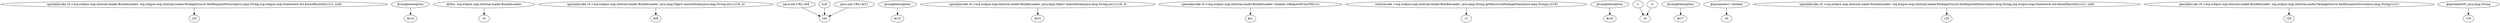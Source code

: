 digraph g {
0[label="specialinvoke r0.<org.eclipse.osgi.internal.loader.BundleLoader: org.eclipse.osgi.internal.loader.PackageSource findRequiredSource(java.lang.String,org.eclipse.osgi.framework.util.KeyedHashSet)>(r1, null)"]
1[label="r23"]
0->1[label=""]
2[label="@caughtexception"]
3[label="$r14"]
2->3[label=""]
4[label="@this: org.eclipse.osgi.internal.loader.BundleLoader"]
5[label="r0"]
4->5[label=""]
6[label="specialinvoke r0.<org.eclipse.osgi.internal.loader.BundleLoader: java.lang.Object searchHooks(java.lang.String,int)>(r18, 4)"]
7[label="$r8"]
6->7[label=""]
8[label="(java.net.URL) $r8"]
9[label="r20"]
8->9[label=""]
10[label="@caughtexception"]
11[label="$r15"]
10->11[label=""]
12[label="specialinvoke r0.<org.eclipse.osgi.internal.loader.BundleLoader: java.lang.Object searchHooks(java.lang.String,int)>(r18, 3)"]
13[label="$r21"]
12->13[label=""]
14[label="specialinvoke r0.<org.eclipse.osgi.internal.loader.BundleLoader: boolean isRequestFromVM()>()"]
15[label="$z1"]
14->15[label=""]
16[label="staticinvoke <org.eclipse.osgi.internal.loader.BundleLoader: java.lang.String getResourcePackageName(java.lang.String)>(r18)"]
17[label="r1"]
16->17[label=""]
18[label="@caughtexception"]
19[label="$r16"]
18->19[label=""]
20[label="1"]
21[label="z5"]
20->21[label=""]
22[label="@caughtexception"]
23[label="$r17"]
22->23[label=""]
24[label="@parameter1: boolean"]
25[label="z0"]
24->25[label=""]
26[label="0"]
26->21[label=""]
27[label="specialinvoke r0.<org.eclipse.osgi.internal.loader.BundleLoader: org.eclipse.osgi.internal.loader.PackageSource findImportedSource(java.lang.String,org.eclipse.osgi.framework.util.KeyedHashSet)>(r1, null)"]
28[label="r22"]
27->28[label=""]
29[label="specialinvoke r0.<org.eclipse.osgi.internal.loader.BundleLoader: org.eclipse.osgi.internal.loader.PackageSource findDynamicSource(java.lang.String)>(r1)"]
30[label="r24"]
29->30[label=""]
31[label="@parameter0: java.lang.String"]
32[label="r18"]
31->32[label=""]
33[label="null"]
33->9[label=""]
34[label="(java.net.URL) $r21"]
34->9[label=""]
}